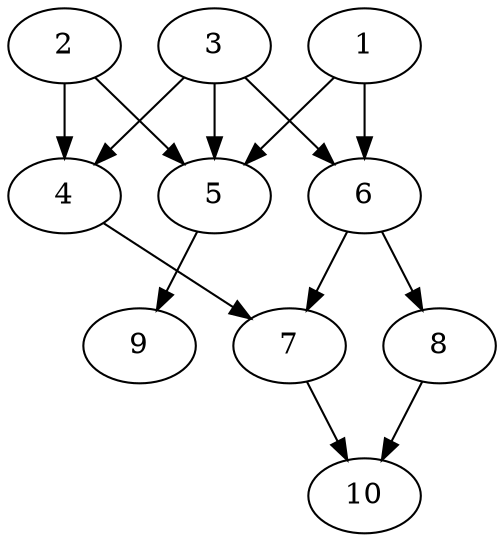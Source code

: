 // DAG automatically generated by daggen at Thu Oct  3 13:58:05 2019
// ./daggen --dot -n 10 --ccr 0.5 --fat 0.5 --regular 0.9 --density 0.7 --mindata 5242880 --maxdata 52428800 
digraph G {
  1 [size="24629248", alpha="0.01", expect_size="12314624"] 
  1 -> 5 [size ="12314624"]
  1 -> 6 [size ="12314624"]
  2 [size="35461120", alpha="0.15", expect_size="17730560"] 
  2 -> 4 [size ="17730560"]
  2 -> 5 [size ="17730560"]
  3 [size="95764480", alpha="0.06", expect_size="47882240"] 
  3 -> 4 [size ="47882240"]
  3 -> 5 [size ="47882240"]
  3 -> 6 [size ="47882240"]
  4 [size="19314688", alpha="0.14", expect_size="9657344"] 
  4 -> 7 [size ="9657344"]
  5 [size="80054272", alpha="0.08", expect_size="40027136"] 
  5 -> 9 [size ="40027136"]
  6 [size="79603712", alpha="0.13", expect_size="39801856"] 
  6 -> 7 [size ="39801856"]
  6 -> 8 [size ="39801856"]
  7 [size="22419456", alpha="0.13", expect_size="11209728"] 
  7 -> 10 [size ="11209728"]
  8 [size="46573568", alpha="0.13", expect_size="23286784"] 
  8 -> 10 [size ="23286784"]
  9 [size="79548416", alpha="0.13", expect_size="39774208"] 
  10 [size="38281216", alpha="0.08", expect_size="19140608"] 
}
